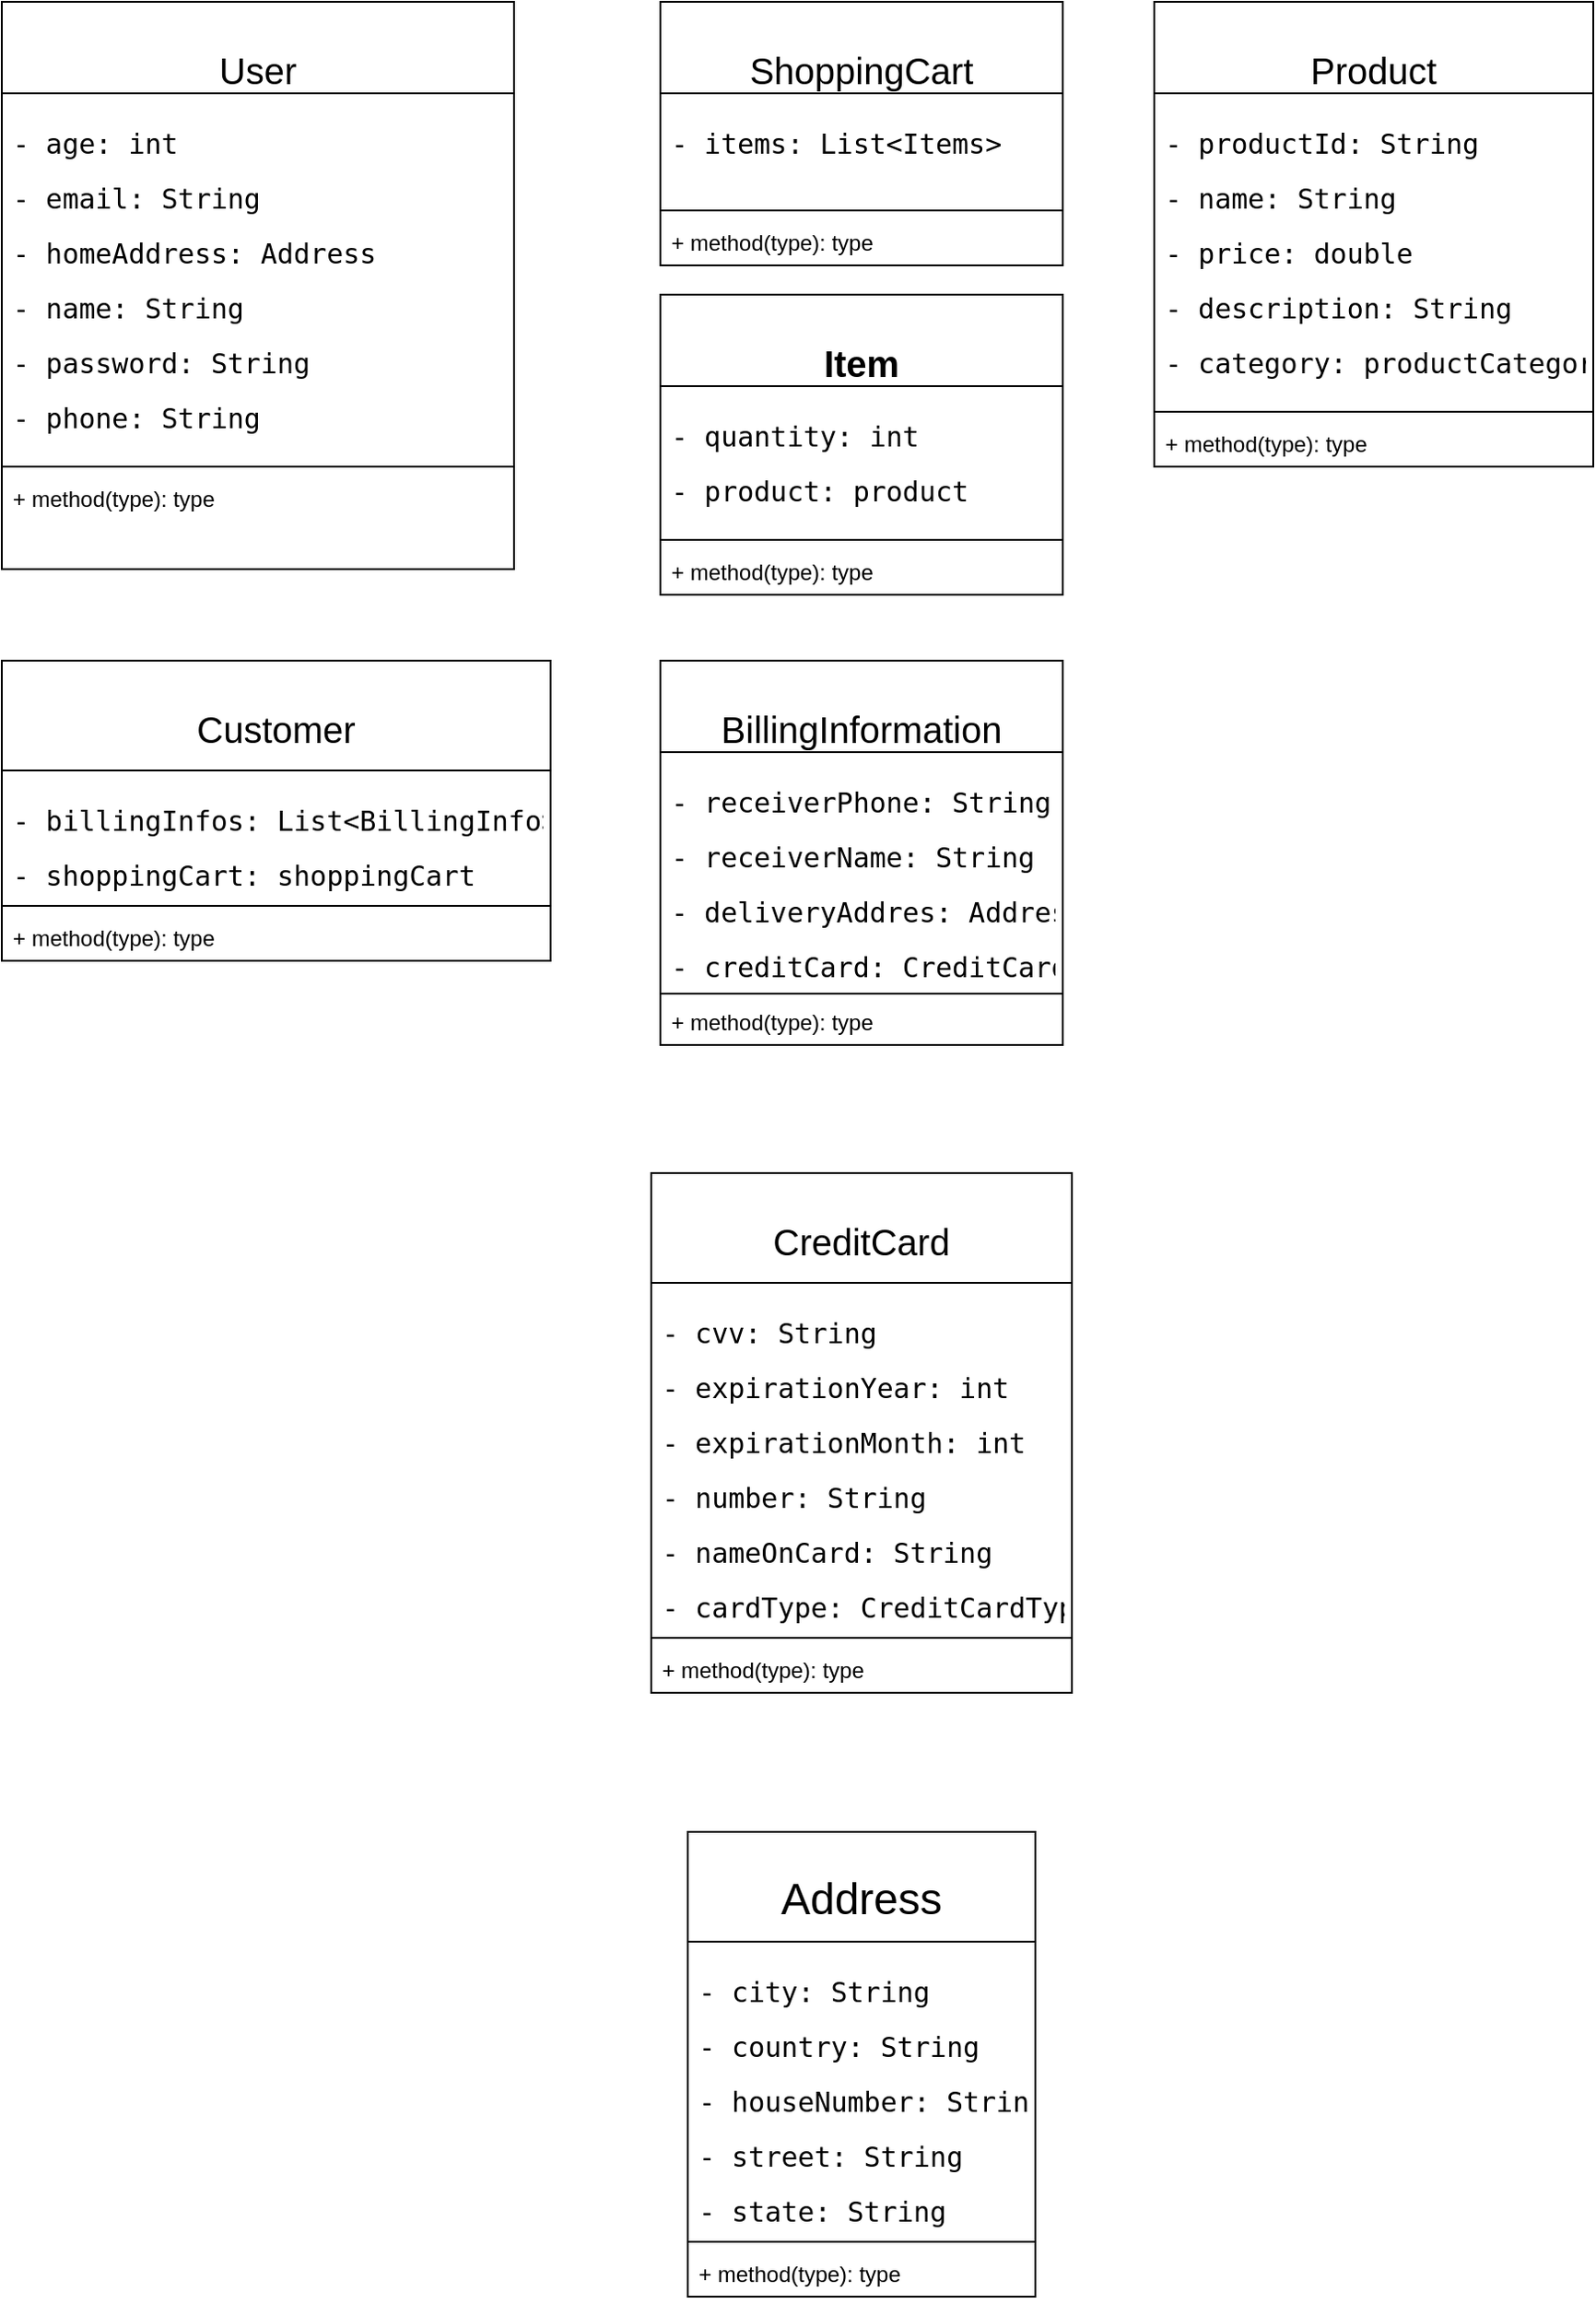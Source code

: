 <mxfile version="26.0.11">
  <diagram name="Page-1" id="6hFDWEEXpBFmwwk2ewpd">
    <mxGraphModel dx="1563" dy="795" grid="1" gridSize="10" guides="1" tooltips="1" connect="1" arrows="1" fold="1" page="1" pageScale="1" pageWidth="850" pageHeight="1400" math="0" shadow="0">
      <root>
        <mxCell id="0" />
        <mxCell id="1" parent="0" />
        <mxCell id="PNczxdBelY0AtW4341aL-6" value="&lt;h1&gt;&lt;font style=&quot;font-weight: normal; font-size: 20px;&quot;&gt;User&lt;/font&gt;&lt;/h1&gt;" style="swimlane;fontStyle=1;align=center;verticalAlign=top;childLayout=stackLayout;horizontal=1;startSize=50;horizontalStack=0;resizeParent=1;resizeParentMax=0;resizeLast=0;collapsible=1;marginBottom=0;whiteSpace=wrap;html=1;" vertex="1" parent="1">
          <mxGeometry x="30" y="40" width="280" height="310" as="geometry" />
        </mxCell>
        <mxCell id="PNczxdBelY0AtW4341aL-7" value="&lt;pre&gt;&lt;font style=&quot;font-size: 15px;&quot;&gt;- age: int&lt;/font&gt;&lt;/pre&gt;&lt;pre&gt;&lt;font style=&quot;font-size: 15px;&quot;&gt;- email: String&lt;/font&gt;&lt;/pre&gt;&lt;pre&gt;&lt;font style=&quot;font-size: 15px;&quot;&gt;- homeAddress: Address&lt;/font&gt;&lt;/pre&gt;&lt;pre&gt;&lt;font style=&quot;font-size: 15px;&quot;&gt;- name: String&lt;/font&gt;&lt;/pre&gt;&lt;pre&gt;&lt;font style=&quot;font-size: 15px;&quot;&gt;- password: String&lt;/font&gt;&lt;/pre&gt;&lt;pre&gt;&lt;font style=&quot;font-size: 15px;&quot;&gt;- phone: String&lt;/font&gt;&lt;/pre&gt;" style="text;strokeColor=none;fillColor=none;align=left;verticalAlign=top;spacingLeft=4;spacingRight=4;overflow=hidden;rotatable=0;points=[[0,0.5],[1,0.5]];portConstraint=eastwest;whiteSpace=wrap;html=1;" vertex="1" parent="PNczxdBelY0AtW4341aL-6">
          <mxGeometry y="50" width="280" height="200" as="geometry" />
        </mxCell>
        <mxCell id="PNczxdBelY0AtW4341aL-8" value="" style="line;strokeWidth=1;fillColor=none;align=left;verticalAlign=middle;spacingTop=-1;spacingLeft=3;spacingRight=3;rotatable=0;labelPosition=right;points=[];portConstraint=eastwest;strokeColor=inherit;" vertex="1" parent="PNczxdBelY0AtW4341aL-6">
          <mxGeometry y="250" width="280" height="8" as="geometry" />
        </mxCell>
        <mxCell id="PNczxdBelY0AtW4341aL-9" value="+ method(type): type" style="text;strokeColor=none;fillColor=none;align=left;verticalAlign=top;spacingLeft=4;spacingRight=4;overflow=hidden;rotatable=0;points=[[0,0.5],[1,0.5]];portConstraint=eastwest;whiteSpace=wrap;html=1;" vertex="1" parent="PNczxdBelY0AtW4341aL-6">
          <mxGeometry y="258" width="280" height="52" as="geometry" />
        </mxCell>
        <mxCell id="PNczxdBelY0AtW4341aL-12" value="&lt;h1&gt;&lt;span style=&quot;font-weight: normal;&quot;&gt;&lt;font style=&quot;font-size: 20px;&quot;&gt;ShoppingCart&lt;/font&gt;&lt;/span&gt;&lt;/h1&gt;" style="swimlane;fontStyle=1;align=center;verticalAlign=top;childLayout=stackLayout;horizontal=1;startSize=50;horizontalStack=0;resizeParent=1;resizeParentMax=0;resizeLast=0;collapsible=1;marginBottom=0;whiteSpace=wrap;html=1;" vertex="1" parent="1">
          <mxGeometry x="390" y="40" width="220" height="144" as="geometry" />
        </mxCell>
        <mxCell id="PNczxdBelY0AtW4341aL-13" value="&lt;pre&gt;&lt;font style=&quot;font-size: 15px;&quot;&gt;- items: List&amp;lt;Items&amp;gt;&lt;/font&gt;&lt;/pre&gt;" style="text;strokeColor=none;fillColor=none;align=left;verticalAlign=top;spacingLeft=4;spacingRight=4;overflow=hidden;rotatable=0;points=[[0,0.5],[1,0.5]];portConstraint=eastwest;whiteSpace=wrap;html=1;" vertex="1" parent="PNczxdBelY0AtW4341aL-12">
          <mxGeometry y="50" width="220" height="60" as="geometry" />
        </mxCell>
        <mxCell id="PNczxdBelY0AtW4341aL-14" value="" style="line;strokeWidth=1;fillColor=none;align=left;verticalAlign=middle;spacingTop=-1;spacingLeft=3;spacingRight=3;rotatable=0;labelPosition=right;points=[];portConstraint=eastwest;strokeColor=inherit;" vertex="1" parent="PNczxdBelY0AtW4341aL-12">
          <mxGeometry y="110" width="220" height="8" as="geometry" />
        </mxCell>
        <mxCell id="PNczxdBelY0AtW4341aL-15" value="+ method(type): type" style="text;strokeColor=none;fillColor=none;align=left;verticalAlign=top;spacingLeft=4;spacingRight=4;overflow=hidden;rotatable=0;points=[[0,0.5],[1,0.5]];portConstraint=eastwest;whiteSpace=wrap;html=1;" vertex="1" parent="PNczxdBelY0AtW4341aL-12">
          <mxGeometry y="118" width="220" height="26" as="geometry" />
        </mxCell>
        <mxCell id="PNczxdBelY0AtW4341aL-21" value="&lt;h1&gt;&lt;font style=&quot;font-size: 20px;&quot;&gt;Item&lt;/font&gt;&lt;/h1&gt;" style="swimlane;fontStyle=1;align=center;verticalAlign=top;childLayout=stackLayout;horizontal=1;startSize=50;horizontalStack=0;resizeParent=1;resizeParentMax=0;resizeLast=0;collapsible=1;marginBottom=0;whiteSpace=wrap;html=1;" vertex="1" parent="1">
          <mxGeometry x="390" y="200" width="220" height="164" as="geometry" />
        </mxCell>
        <mxCell id="PNczxdBelY0AtW4341aL-22" value="&lt;pre&gt;&lt;font style=&quot;font-size: 15px;&quot;&gt;- quantity: int&lt;/font&gt;&lt;/pre&gt;&lt;pre&gt;&lt;font style=&quot;font-size: 15px;&quot;&gt;- product: product&lt;/font&gt;&lt;/pre&gt;" style="text;strokeColor=none;fillColor=none;align=left;verticalAlign=top;spacingLeft=4;spacingRight=4;overflow=hidden;rotatable=0;points=[[0,0.5],[1,0.5]];portConstraint=eastwest;whiteSpace=wrap;html=1;" vertex="1" parent="PNczxdBelY0AtW4341aL-21">
          <mxGeometry y="50" width="220" height="80" as="geometry" />
        </mxCell>
        <mxCell id="PNczxdBelY0AtW4341aL-23" value="" style="line;strokeWidth=1;fillColor=none;align=left;verticalAlign=middle;spacingTop=-1;spacingLeft=3;spacingRight=3;rotatable=0;labelPosition=right;points=[];portConstraint=eastwest;strokeColor=inherit;" vertex="1" parent="PNczxdBelY0AtW4341aL-21">
          <mxGeometry y="130" width="220" height="8" as="geometry" />
        </mxCell>
        <mxCell id="PNczxdBelY0AtW4341aL-24" value="+ method(type): type" style="text;strokeColor=none;fillColor=none;align=left;verticalAlign=top;spacingLeft=4;spacingRight=4;overflow=hidden;rotatable=0;points=[[0,0.5],[1,0.5]];portConstraint=eastwest;whiteSpace=wrap;html=1;" vertex="1" parent="PNczxdBelY0AtW4341aL-21">
          <mxGeometry y="138" width="220" height="26" as="geometry" />
        </mxCell>
        <mxCell id="PNczxdBelY0AtW4341aL-25" value="&lt;h1&gt;&lt;span style=&quot;font-weight: normal;&quot;&gt;&lt;font style=&quot;font-size: 20px;&quot;&gt;Product&lt;/font&gt;&lt;/span&gt;&lt;/h1&gt;" style="swimlane;fontStyle=1;align=center;verticalAlign=top;childLayout=stackLayout;horizontal=1;startSize=50;horizontalStack=0;resizeParent=1;resizeParentMax=0;resizeLast=0;collapsible=1;marginBottom=0;whiteSpace=wrap;html=1;" vertex="1" parent="1">
          <mxGeometry x="660" y="40" width="240" height="254" as="geometry" />
        </mxCell>
        <mxCell id="PNczxdBelY0AtW4341aL-26" value="&lt;pre&gt;&lt;font style=&quot;font-size: 15px;&quot;&gt;- productId: String&lt;/font&gt;&lt;/pre&gt;&lt;pre&gt;&lt;font style=&quot;font-size: 15px;&quot;&gt;- name: String&lt;/font&gt;&lt;/pre&gt;&lt;pre&gt;&lt;font style=&quot;font-size: 15px;&quot;&gt;- price: double&lt;/font&gt;&lt;/pre&gt;&lt;pre&gt;&lt;font style=&quot;font-size: 15px;&quot;&gt;- description: String&lt;/font&gt;&lt;/pre&gt;&lt;pre&gt;&lt;font style=&quot;font-size: 15px;&quot;&gt;- category: productCategory&lt;/font&gt;&lt;/pre&gt;" style="text;strokeColor=none;fillColor=none;align=left;verticalAlign=top;spacingLeft=4;spacingRight=4;overflow=hidden;rotatable=0;points=[[0,0.5],[1,0.5]];portConstraint=eastwest;whiteSpace=wrap;html=1;" vertex="1" parent="PNczxdBelY0AtW4341aL-25">
          <mxGeometry y="50" width="240" height="170" as="geometry" />
        </mxCell>
        <mxCell id="PNczxdBelY0AtW4341aL-27" value="" style="line;strokeWidth=1;fillColor=none;align=left;verticalAlign=middle;spacingTop=-1;spacingLeft=3;spacingRight=3;rotatable=0;labelPosition=right;points=[];portConstraint=eastwest;strokeColor=inherit;" vertex="1" parent="PNczxdBelY0AtW4341aL-25">
          <mxGeometry y="220" width="240" height="8" as="geometry" />
        </mxCell>
        <mxCell id="PNczxdBelY0AtW4341aL-28" value="+ method(type): type" style="text;strokeColor=none;fillColor=none;align=left;verticalAlign=top;spacingLeft=4;spacingRight=4;overflow=hidden;rotatable=0;points=[[0,0.5],[1,0.5]];portConstraint=eastwest;whiteSpace=wrap;html=1;" vertex="1" parent="PNczxdBelY0AtW4341aL-25">
          <mxGeometry y="228" width="240" height="26" as="geometry" />
        </mxCell>
        <mxCell id="PNczxdBelY0AtW4341aL-30" value="&lt;h1&gt;&lt;span style=&quot;font-weight: normal;&quot;&gt;&lt;font style=&quot;font-size: 20px;&quot;&gt;Customer&lt;/font&gt;&lt;/span&gt;&lt;/h1&gt;" style="swimlane;fontStyle=1;align=center;verticalAlign=top;childLayout=stackLayout;horizontal=1;startSize=60;horizontalStack=0;resizeParent=1;resizeParentMax=0;resizeLast=0;collapsible=1;marginBottom=0;whiteSpace=wrap;html=1;" vertex="1" parent="1">
          <mxGeometry x="30" y="400" width="300" height="164" as="geometry" />
        </mxCell>
        <mxCell id="PNczxdBelY0AtW4341aL-31" value="&lt;pre&gt;&lt;font style=&quot;font-size: 15px;&quot;&gt;- billingInfos: List&amp;lt;BillingInfo&amp;gt;&lt;/font&gt;&lt;/pre&gt;&lt;pre&gt;&lt;font style=&quot;font-size: 15px;&quot;&gt;- shoppingCart: shoppingCart&lt;/font&gt;&lt;/pre&gt;" style="text;strokeColor=none;fillColor=none;align=left;verticalAlign=top;spacingLeft=4;spacingRight=4;overflow=hidden;rotatable=0;points=[[0,0.5],[1,0.5]];portConstraint=eastwest;whiteSpace=wrap;html=1;" vertex="1" parent="PNczxdBelY0AtW4341aL-30">
          <mxGeometry y="60" width="300" height="70" as="geometry" />
        </mxCell>
        <mxCell id="PNczxdBelY0AtW4341aL-32" value="" style="line;strokeWidth=1;fillColor=none;align=left;verticalAlign=middle;spacingTop=-1;spacingLeft=3;spacingRight=3;rotatable=0;labelPosition=right;points=[];portConstraint=eastwest;strokeColor=inherit;" vertex="1" parent="PNczxdBelY0AtW4341aL-30">
          <mxGeometry y="130" width="300" height="8" as="geometry" />
        </mxCell>
        <mxCell id="PNczxdBelY0AtW4341aL-33" value="+ method(type): type" style="text;strokeColor=none;fillColor=none;align=left;verticalAlign=top;spacingLeft=4;spacingRight=4;overflow=hidden;rotatable=0;points=[[0,0.5],[1,0.5]];portConstraint=eastwest;whiteSpace=wrap;html=1;" vertex="1" parent="PNczxdBelY0AtW4341aL-30">
          <mxGeometry y="138" width="300" height="26" as="geometry" />
        </mxCell>
        <mxCell id="PNczxdBelY0AtW4341aL-34" value="&lt;h1&gt;&lt;span style=&quot;font-weight: normal;&quot;&gt;&lt;font style=&quot;font-size: 20px;&quot;&gt;BillingInformation&lt;/font&gt;&lt;/span&gt;&lt;/h1&gt;" style="swimlane;fontStyle=1;align=center;verticalAlign=top;childLayout=stackLayout;horizontal=1;startSize=50;horizontalStack=0;resizeParent=1;resizeParentMax=0;resizeLast=0;collapsible=1;marginBottom=0;whiteSpace=wrap;html=1;" vertex="1" parent="1">
          <mxGeometry x="390" y="400" width="220" height="210" as="geometry" />
        </mxCell>
        <mxCell id="PNczxdBelY0AtW4341aL-35" value="&lt;pre&gt;&lt;font style=&quot;font-size: 15px;&quot;&gt;- receiverPhone: String&lt;/font&gt;&lt;/pre&gt;&lt;pre&gt;&lt;font style=&quot;font-size: 15px;&quot;&gt;- receiverName: String&lt;/font&gt;&lt;/pre&gt;&lt;pre&gt;&lt;font style=&quot;font-size: 15px;&quot;&gt;- deliveryAddres: Address&lt;/font&gt;&lt;/pre&gt;&lt;pre&gt;&lt;font style=&quot;font-size: 15px;&quot;&gt;- creditCard: CreditCard&lt;/font&gt;&lt;/pre&gt;" style="text;strokeColor=none;fillColor=none;align=left;verticalAlign=top;spacingLeft=4;spacingRight=4;overflow=hidden;rotatable=0;points=[[0,0.5],[1,0.5]];portConstraint=eastwest;whiteSpace=wrap;html=1;" vertex="1" parent="PNczxdBelY0AtW4341aL-34">
          <mxGeometry y="50" width="220" height="130" as="geometry" />
        </mxCell>
        <mxCell id="PNczxdBelY0AtW4341aL-36" value="" style="line;strokeWidth=1;fillColor=none;align=left;verticalAlign=middle;spacingTop=-1;spacingLeft=3;spacingRight=3;rotatable=0;labelPosition=right;points=[];portConstraint=eastwest;strokeColor=inherit;" vertex="1" parent="PNczxdBelY0AtW4341aL-34">
          <mxGeometry y="180" width="220" height="4" as="geometry" />
        </mxCell>
        <mxCell id="PNczxdBelY0AtW4341aL-37" value="+ method(type): type" style="text;strokeColor=none;fillColor=none;align=left;verticalAlign=top;spacingLeft=4;spacingRight=4;overflow=hidden;rotatable=0;points=[[0,0.5],[1,0.5]];portConstraint=eastwest;whiteSpace=wrap;html=1;" vertex="1" parent="PNczxdBelY0AtW4341aL-34">
          <mxGeometry y="184" width="220" height="26" as="geometry" />
        </mxCell>
        <mxCell id="PNczxdBelY0AtW4341aL-38" value="&lt;h1&gt;&lt;font style=&quot;font-size: 20px; font-weight: normal;&quot;&gt;CreditCard&lt;/font&gt;&lt;/h1&gt;" style="swimlane;fontStyle=1;align=center;verticalAlign=top;childLayout=stackLayout;horizontal=1;startSize=60;horizontalStack=0;resizeParent=1;resizeParentMax=0;resizeLast=0;collapsible=1;marginBottom=0;whiteSpace=wrap;html=1;" vertex="1" parent="1">
          <mxGeometry x="385" y="680" width="230" height="284" as="geometry" />
        </mxCell>
        <mxCell id="PNczxdBelY0AtW4341aL-39" value="&lt;pre&gt;&lt;font style=&quot;font-size: 15px;&quot;&gt;- cvv: String&lt;/font&gt;&lt;/pre&gt;&lt;pre&gt;&lt;font style=&quot;font-size: 15px;&quot;&gt;- expirationYear: int&lt;/font&gt;&lt;/pre&gt;&lt;pre&gt;&lt;font style=&quot;font-size: 15px;&quot;&gt;- expirationMonth: int&lt;/font&gt;&lt;/pre&gt;&lt;pre&gt;&lt;font style=&quot;font-size: 15px;&quot;&gt;- number: String&lt;/font&gt;&lt;/pre&gt;&lt;pre&gt;&lt;font style=&quot;font-size: 15px;&quot;&gt;- nameOnCard: String&lt;/font&gt;&lt;/pre&gt;&lt;pre&gt;&lt;font style=&quot;font-size: 15px;&quot;&gt;- cardType: CreditCardType&lt;/font&gt;&lt;/pre&gt;" style="text;strokeColor=none;fillColor=none;align=left;verticalAlign=top;spacingLeft=4;spacingRight=4;overflow=hidden;rotatable=0;points=[[0,0.5],[1,0.5]];portConstraint=eastwest;whiteSpace=wrap;html=1;" vertex="1" parent="PNczxdBelY0AtW4341aL-38">
          <mxGeometry y="60" width="230" height="190" as="geometry" />
        </mxCell>
        <mxCell id="PNczxdBelY0AtW4341aL-40" value="" style="line;strokeWidth=1;fillColor=none;align=left;verticalAlign=middle;spacingTop=-1;spacingLeft=3;spacingRight=3;rotatable=0;labelPosition=right;points=[];portConstraint=eastwest;strokeColor=inherit;" vertex="1" parent="PNczxdBelY0AtW4341aL-38">
          <mxGeometry y="250" width="230" height="8" as="geometry" />
        </mxCell>
        <mxCell id="PNczxdBelY0AtW4341aL-41" value="+ method(type): type" style="text;strokeColor=none;fillColor=none;align=left;verticalAlign=top;spacingLeft=4;spacingRight=4;overflow=hidden;rotatable=0;points=[[0,0.5],[1,0.5]];portConstraint=eastwest;whiteSpace=wrap;html=1;" vertex="1" parent="PNczxdBelY0AtW4341aL-38">
          <mxGeometry y="258" width="230" height="26" as="geometry" />
        </mxCell>
        <mxCell id="PNczxdBelY0AtW4341aL-42" value="&lt;h1&gt;&lt;span style=&quot;font-weight: normal;&quot;&gt;Address&lt;/span&gt;&lt;/h1&gt;" style="swimlane;fontStyle=1;align=center;verticalAlign=top;childLayout=stackLayout;horizontal=1;startSize=60;horizontalStack=0;resizeParent=1;resizeParentMax=0;resizeLast=0;collapsible=1;marginBottom=0;whiteSpace=wrap;html=1;" vertex="1" parent="1">
          <mxGeometry x="405" y="1040" width="190" height="254" as="geometry" />
        </mxCell>
        <mxCell id="PNczxdBelY0AtW4341aL-43" value="&lt;pre&gt;&lt;font style=&quot;font-size: 15px;&quot;&gt;- city: String&lt;/font&gt;&lt;/pre&gt;&lt;pre&gt;&lt;font style=&quot;font-size: 15px;&quot;&gt;- country: String&lt;/font&gt;&lt;/pre&gt;&lt;pre&gt;&lt;font style=&quot;font-size: 15px;&quot;&gt;- houseNumber: String&lt;/font&gt;&lt;/pre&gt;&lt;pre&gt;&lt;font style=&quot;font-size: 15px;&quot;&gt;- street: String&lt;/font&gt;&lt;/pre&gt;&lt;pre&gt;&lt;font style=&quot;font-size: 15px;&quot;&gt;- state: String&lt;/font&gt;&lt;/pre&gt;" style="text;strokeColor=none;fillColor=none;align=left;verticalAlign=top;spacingLeft=4;spacingRight=4;overflow=hidden;rotatable=0;points=[[0,0.5],[1,0.5]];portConstraint=eastwest;whiteSpace=wrap;html=1;" vertex="1" parent="PNczxdBelY0AtW4341aL-42">
          <mxGeometry y="60" width="190" height="160" as="geometry" />
        </mxCell>
        <mxCell id="PNczxdBelY0AtW4341aL-44" value="" style="line;strokeWidth=1;fillColor=none;align=left;verticalAlign=middle;spacingTop=-1;spacingLeft=3;spacingRight=3;rotatable=0;labelPosition=right;points=[];portConstraint=eastwest;strokeColor=inherit;" vertex="1" parent="PNczxdBelY0AtW4341aL-42">
          <mxGeometry y="220" width="190" height="8" as="geometry" />
        </mxCell>
        <mxCell id="PNczxdBelY0AtW4341aL-45" value="+ method(type): type" style="text;strokeColor=none;fillColor=none;align=left;verticalAlign=top;spacingLeft=4;spacingRight=4;overflow=hidden;rotatable=0;points=[[0,0.5],[1,0.5]];portConstraint=eastwest;whiteSpace=wrap;html=1;" vertex="1" parent="PNczxdBelY0AtW4341aL-42">
          <mxGeometry y="228" width="190" height="26" as="geometry" />
        </mxCell>
      </root>
    </mxGraphModel>
  </diagram>
</mxfile>
